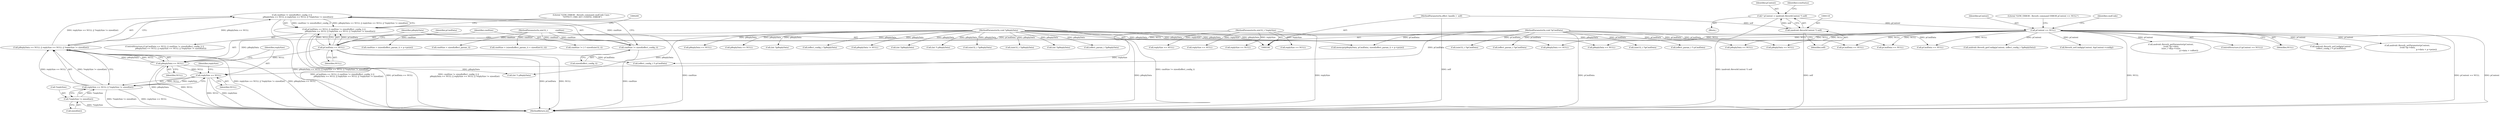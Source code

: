 digraph "0_Android_9e29523b9537983b4c4b205ff868d0b3bca0383b_0@API" {
"1000173" [label="(Call,cmdSize != sizeof(effect_config_t) ||\n                    pReplyData == NULL || replySize == NULL || *replySize != sizeof(int))"];
"1000174" [label="(Call,cmdSize != sizeof(effect_config_t))"];
"1000109" [label="(MethodParameterIn,uint32_t            cmdSize)"];
"1000178" [label="(Call,pReplyData == NULL || replySize == NULL || *replySize != sizeof(int))"];
"1000179" [label="(Call,pReplyData == NULL)"];
"1000112" [label="(MethodParameterIn,void *pReplyData)"];
"1000170" [label="(Call,pCmdData == NULL)"];
"1000110" [label="(MethodParameterIn,void *pCmdData)"];
"1000127" [label="(Call,pContext == NULL)"];
"1000115" [label="(Call,* pContext = (android::ReverbContext *) self)"];
"1000117" [label="(Call,(android::ReverbContext *) self)"];
"1000107" [label="(MethodParameterIn,effect_handle_t  self)"];
"1000182" [label="(Call,replySize == NULL || *replySize != sizeof(int))"];
"1000183" [label="(Call,replySize == NULL)"];
"1000111" [label="(MethodParameterIn,uint32_t *replySize)"];
"1000186" [label="(Call,*replySize != sizeof(int))"];
"1000169" [label="(Call,pCmdData == NULL || cmdSize != sizeof(effect_config_t) ||\n                    pReplyData == NULL || replySize == NULL || *replySize != sizeof(int))"];
"1000185" [label="(Identifier,NULL)"];
"1000119" [label="(Identifier,self)"];
"1000563" [label="(Call,pCmdData == NULL)"];
"1000430" [label="(Call,(int *)pReplyData)"];
"1000129" [label="(Identifier,NULL)"];
"1000128" [label="(Identifier,pContext)"];
"1000116" [label="(Identifier,pContext)"];
"1000202" [label="(Call,android::Reverb_setConfig(pContext,\n (effect_config_t *) pCmdData))"];
"1000111" [label="(MethodParameterIn,uint32_t *replySize)"];
"1000146" [label="(Call,replySize == NULL)"];
"1000311" [label="(Call,memcpy(pReplyData, pCmdData, sizeof(effect_param_t) + p->psize))"];
"1000187" [label="(Call,*replySize)"];
"1000215" [label="(Call,replySize == NULL)"];
"1000115" [label="(Call,* pContext = (android::ReverbContext *) self)"];
"1000433" [label="(Call,android::Reverb_setParameter(pContext,\n (void *)p->data,\n                                                              p->data + p->psize))"];
"1000175" [label="(Identifier,cmdSize)"];
"1000688" [label="(MethodReturn,int)"];
"1000142" [label="(Call,pReplyData == NULL)"];
"1000162" [label="(Call,(int *) pReplyData)"];
"1000619" [label="(Call,(uint32_t *)pReplyData)"];
"1000127" [label="(Call,pContext == NULL)"];
"1000609" [label="(Call,(uint32_t *)pCmdData)"];
"1000280" [label="(Call,cmdSize < (sizeof(effect_param_t) + p->psize))"];
"1000176" [label="(Call,sizeof(effect_config_t))"];
"1000199" [label="(Call,(int *) pReplyData)"];
"1000271" [label="(Call,pCmdData == NULL)"];
"1000132" [label="(Literal,\"\tLVM_ERROR : Reverb_command ERROR pContext == NULL\")"];
"1000169" [label="(Call,pCmdData == NULL || cmdSize != sizeof(effect_config_t) ||\n                    pReplyData == NULL || replySize == NULL || *replySize != sizeof(int))"];
"1000179" [label="(Call,pReplyData == NULL)"];
"1000204" [label="(Call,(effect_config_t *) pCmdData)"];
"1000628" [label="(Call,(uint32_t *)pReplyData)"];
"1000395" [label="(Call,replySize == NULL)"];
"1000211" [label="(Call,pReplyData == NULL)"];
"1000189" [label="(Call,sizeof(int))"];
"1000109" [label="(MethodParameterIn,uint32_t            cmdSize)"];
"1000107" [label="(MethodParameterIn,effect_handle_t  self)"];
"1000170" [label="(Call,pCmdData == NULL)"];
"1000229" [label="(Call,android::Reverb_getConfig(pContext, (effect_config_t *)pReplyData))"];
"1000236" [label="(Call,Reverb_setConfig(pContext, &pContext->config))"];
"1000168" [label="(ControlStructure,if (pCmdData == NULL || cmdSize != sizeof(effect_config_t) ||\n                    pReplyData == NULL || replySize == NULL || *replySize != sizeof(int)))"];
"1000275" [label="(Call,cmdSize < sizeof(effect_param_t))"];
"1000188" [label="(Identifier,replySize)"];
"1000383" [label="(Call,cmdSize < (sizeof(effect_param_t) + sizeof(int32_t)))"];
"1000181" [label="(Identifier,NULL)"];
"1000293" [label="(Call,replySize == NULL)"];
"1000550" [label="(Call,(int *)pReplyData)"];
"1000322" [label="(Call,(effect_param_t *)pReplyData)"];
"1000345" [label="(Call,android::Reverb_getParameter(pContext,\n (void *)p->data,\n (size_t *)&p->vsize,\n                                                          p->data + voffset))"];
"1000391" [label="(Call,pReplyData == NULL)"];
"1000174" [label="(Call,cmdSize != sizeof(effect_config_t))"];
"1000412" [label="(Call,(effect_param_t *) pCmdData)"];
"1000124" [label="(Identifier,LvmStatus)"];
"1000110" [label="(MethodParameterIn,void *pCmdData)"];
"1000117" [label="(Call,(android::ReverbContext *) self)"];
"1000289" [label="(Call,pReplyData == NULL)"];
"1000184" [label="(Identifier,replySize)"];
"1000178" [label="(Call,pReplyData == NULL || replySize == NULL || *replySize != sizeof(int))"];
"1000182" [label="(Call,replySize == NULL || *replySize != sizeof(int))"];
"1000172" [label="(Identifier,NULL)"];
"1000113" [label="(Block,)"];
"1000173" [label="(Call,cmdSize != sizeof(effect_config_t) ||\n                    pReplyData == NULL || replySize == NULL || *replySize != sizeof(int))"];
"1000112" [label="(MethodParameterIn,void *pReplyData)"];
"1000186" [label="(Call,*replySize != sizeof(int))"];
"1000592" [label="(Call,(uint32_t *)pCmdData)"];
"1000126" [label="(ControlStructure,if (pContext == NULL))"];
"1000180" [label="(Identifier,pReplyData)"];
"1000183" [label="(Call,replySize == NULL)"];
"1000379" [label="(Call,pCmdData == NULL)"];
"1000193" [label="(Literal,\"\tLVM_ERROR : Reverb_command cmdCode Case: \"\n \"EFFECT_CMD_SET_CONFIG: ERROR\")"];
"1000566" [label="(Call,cmdSize != 2 * sizeof(uint32_t))"];
"1000479" [label="(Call,(int *)pReplyData)"];
"1000137" [label="(Identifier,cmdCode)"];
"1000171" [label="(Identifier,pCmdData)"];
"1000231" [label="(Call,(effect_config_t *)pReplyData)"];
"1000579" [label="(Call,pReplyData != NULL)"];
"1000522" [label="(Call,pReplyData == NULL)"];
"1000451" [label="(Call,pReplyData == NULL)"];
"1000248" [label="(Call,(effect_param_t *)pCmdData)"];
"1000173" -> "1000169"  [label="AST: "];
"1000173" -> "1000174"  [label="CFG: "];
"1000173" -> "1000178"  [label="CFG: "];
"1000174" -> "1000173"  [label="AST: "];
"1000178" -> "1000173"  [label="AST: "];
"1000169" -> "1000173"  [label="CFG: "];
"1000173" -> "1000688"  [label="DDG: pReplyData == NULL || replySize == NULL || *replySize != sizeof(int)"];
"1000173" -> "1000688"  [label="DDG: cmdSize != sizeof(effect_config_t)"];
"1000173" -> "1000169"  [label="DDG: cmdSize != sizeof(effect_config_t)"];
"1000173" -> "1000169"  [label="DDG: pReplyData == NULL || replySize == NULL || *replySize != sizeof(int)"];
"1000174" -> "1000173"  [label="DDG: cmdSize"];
"1000178" -> "1000173"  [label="DDG: pReplyData == NULL"];
"1000178" -> "1000173"  [label="DDG: replySize == NULL || *replySize != sizeof(int)"];
"1000174" -> "1000176"  [label="CFG: "];
"1000175" -> "1000174"  [label="AST: "];
"1000176" -> "1000174"  [label="AST: "];
"1000180" -> "1000174"  [label="CFG: "];
"1000174" -> "1000688"  [label="DDG: cmdSize"];
"1000109" -> "1000174"  [label="DDG: cmdSize"];
"1000109" -> "1000106"  [label="AST: "];
"1000109" -> "1000688"  [label="DDG: cmdSize"];
"1000109" -> "1000275"  [label="DDG: cmdSize"];
"1000109" -> "1000280"  [label="DDG: cmdSize"];
"1000109" -> "1000383"  [label="DDG: cmdSize"];
"1000109" -> "1000566"  [label="DDG: cmdSize"];
"1000178" -> "1000179"  [label="CFG: "];
"1000178" -> "1000182"  [label="CFG: "];
"1000179" -> "1000178"  [label="AST: "];
"1000182" -> "1000178"  [label="AST: "];
"1000178" -> "1000688"  [label="DDG: replySize == NULL || *replySize != sizeof(int)"];
"1000178" -> "1000688"  [label="DDG: pReplyData == NULL"];
"1000179" -> "1000178"  [label="DDG: pReplyData"];
"1000179" -> "1000178"  [label="DDG: NULL"];
"1000182" -> "1000178"  [label="DDG: replySize == NULL"];
"1000182" -> "1000178"  [label="DDG: *replySize != sizeof(int)"];
"1000179" -> "1000181"  [label="CFG: "];
"1000180" -> "1000179"  [label="AST: "];
"1000181" -> "1000179"  [label="AST: "];
"1000184" -> "1000179"  [label="CFG: "];
"1000179" -> "1000688"  [label="DDG: NULL"];
"1000179" -> "1000688"  [label="DDG: pReplyData"];
"1000112" -> "1000179"  [label="DDG: pReplyData"];
"1000170" -> "1000179"  [label="DDG: NULL"];
"1000179" -> "1000183"  [label="DDG: NULL"];
"1000179" -> "1000199"  [label="DDG: pReplyData"];
"1000112" -> "1000106"  [label="AST: "];
"1000112" -> "1000688"  [label="DDG: pReplyData"];
"1000112" -> "1000142"  [label="DDG: pReplyData"];
"1000112" -> "1000162"  [label="DDG: pReplyData"];
"1000112" -> "1000199"  [label="DDG: pReplyData"];
"1000112" -> "1000211"  [label="DDG: pReplyData"];
"1000112" -> "1000231"  [label="DDG: pReplyData"];
"1000112" -> "1000289"  [label="DDG: pReplyData"];
"1000112" -> "1000311"  [label="DDG: pReplyData"];
"1000112" -> "1000322"  [label="DDG: pReplyData"];
"1000112" -> "1000391"  [label="DDG: pReplyData"];
"1000112" -> "1000430"  [label="DDG: pReplyData"];
"1000112" -> "1000451"  [label="DDG: pReplyData"];
"1000112" -> "1000479"  [label="DDG: pReplyData"];
"1000112" -> "1000522"  [label="DDG: pReplyData"];
"1000112" -> "1000550"  [label="DDG: pReplyData"];
"1000112" -> "1000579"  [label="DDG: pReplyData"];
"1000112" -> "1000619"  [label="DDG: pReplyData"];
"1000112" -> "1000628"  [label="DDG: pReplyData"];
"1000170" -> "1000169"  [label="AST: "];
"1000170" -> "1000172"  [label="CFG: "];
"1000171" -> "1000170"  [label="AST: "];
"1000172" -> "1000170"  [label="AST: "];
"1000175" -> "1000170"  [label="CFG: "];
"1000169" -> "1000170"  [label="CFG: "];
"1000170" -> "1000688"  [label="DDG: NULL"];
"1000170" -> "1000688"  [label="DDG: pCmdData"];
"1000170" -> "1000169"  [label="DDG: pCmdData"];
"1000170" -> "1000169"  [label="DDG: NULL"];
"1000110" -> "1000170"  [label="DDG: pCmdData"];
"1000127" -> "1000170"  [label="DDG: NULL"];
"1000170" -> "1000204"  [label="DDG: pCmdData"];
"1000110" -> "1000106"  [label="AST: "];
"1000110" -> "1000688"  [label="DDG: pCmdData"];
"1000110" -> "1000204"  [label="DDG: pCmdData"];
"1000110" -> "1000248"  [label="DDG: pCmdData"];
"1000110" -> "1000271"  [label="DDG: pCmdData"];
"1000110" -> "1000311"  [label="DDG: pCmdData"];
"1000110" -> "1000379"  [label="DDG: pCmdData"];
"1000110" -> "1000412"  [label="DDG: pCmdData"];
"1000110" -> "1000563"  [label="DDG: pCmdData"];
"1000110" -> "1000592"  [label="DDG: pCmdData"];
"1000110" -> "1000609"  [label="DDG: pCmdData"];
"1000127" -> "1000126"  [label="AST: "];
"1000127" -> "1000129"  [label="CFG: "];
"1000128" -> "1000127"  [label="AST: "];
"1000129" -> "1000127"  [label="AST: "];
"1000132" -> "1000127"  [label="CFG: "];
"1000137" -> "1000127"  [label="CFG: "];
"1000127" -> "1000688"  [label="DDG: NULL"];
"1000127" -> "1000688"  [label="DDG: pContext == NULL"];
"1000127" -> "1000688"  [label="DDG: pContext"];
"1000115" -> "1000127"  [label="DDG: pContext"];
"1000127" -> "1000142"  [label="DDG: NULL"];
"1000127" -> "1000202"  [label="DDG: pContext"];
"1000127" -> "1000211"  [label="DDG: NULL"];
"1000127" -> "1000229"  [label="DDG: pContext"];
"1000127" -> "1000236"  [label="DDG: pContext"];
"1000127" -> "1000271"  [label="DDG: NULL"];
"1000127" -> "1000345"  [label="DDG: pContext"];
"1000127" -> "1000379"  [label="DDG: NULL"];
"1000127" -> "1000433"  [label="DDG: pContext"];
"1000127" -> "1000451"  [label="DDG: NULL"];
"1000127" -> "1000522"  [label="DDG: NULL"];
"1000127" -> "1000563"  [label="DDG: NULL"];
"1000115" -> "1000113"  [label="AST: "];
"1000115" -> "1000117"  [label="CFG: "];
"1000116" -> "1000115"  [label="AST: "];
"1000117" -> "1000115"  [label="AST: "];
"1000124" -> "1000115"  [label="CFG: "];
"1000115" -> "1000688"  [label="DDG: (android::ReverbContext *) self"];
"1000117" -> "1000115"  [label="DDG: self"];
"1000117" -> "1000119"  [label="CFG: "];
"1000118" -> "1000117"  [label="AST: "];
"1000119" -> "1000117"  [label="AST: "];
"1000117" -> "1000688"  [label="DDG: self"];
"1000107" -> "1000117"  [label="DDG: self"];
"1000107" -> "1000106"  [label="AST: "];
"1000107" -> "1000688"  [label="DDG: self"];
"1000182" -> "1000183"  [label="CFG: "];
"1000182" -> "1000186"  [label="CFG: "];
"1000183" -> "1000182"  [label="AST: "];
"1000186" -> "1000182"  [label="AST: "];
"1000182" -> "1000688"  [label="DDG: *replySize != sizeof(int)"];
"1000182" -> "1000688"  [label="DDG: replySize == NULL"];
"1000183" -> "1000182"  [label="DDG: replySize"];
"1000183" -> "1000182"  [label="DDG: NULL"];
"1000186" -> "1000182"  [label="DDG: *replySize"];
"1000183" -> "1000185"  [label="CFG: "];
"1000184" -> "1000183"  [label="AST: "];
"1000185" -> "1000183"  [label="AST: "];
"1000188" -> "1000183"  [label="CFG: "];
"1000183" -> "1000688"  [label="DDG: NULL"];
"1000183" -> "1000688"  [label="DDG: replySize"];
"1000111" -> "1000183"  [label="DDG: replySize"];
"1000111" -> "1000106"  [label="AST: "];
"1000111" -> "1000688"  [label="DDG: replySize"];
"1000111" -> "1000146"  [label="DDG: replySize"];
"1000111" -> "1000215"  [label="DDG: replySize"];
"1000111" -> "1000293"  [label="DDG: replySize"];
"1000111" -> "1000395"  [label="DDG: replySize"];
"1000186" -> "1000189"  [label="CFG: "];
"1000187" -> "1000186"  [label="AST: "];
"1000189" -> "1000186"  [label="AST: "];
"1000186" -> "1000688"  [label="DDG: *replySize"];
"1000169" -> "1000168"  [label="AST: "];
"1000193" -> "1000169"  [label="CFG: "];
"1000200" -> "1000169"  [label="CFG: "];
"1000169" -> "1000688"  [label="DDG: pCmdData == NULL || cmdSize != sizeof(effect_config_t) ||\n                    pReplyData == NULL || replySize == NULL || *replySize != sizeof(int)"];
"1000169" -> "1000688"  [label="DDG: cmdSize != sizeof(effect_config_t) ||\n                    pReplyData == NULL || replySize == NULL || *replySize != sizeof(int)"];
"1000169" -> "1000688"  [label="DDG: pCmdData == NULL"];
}
